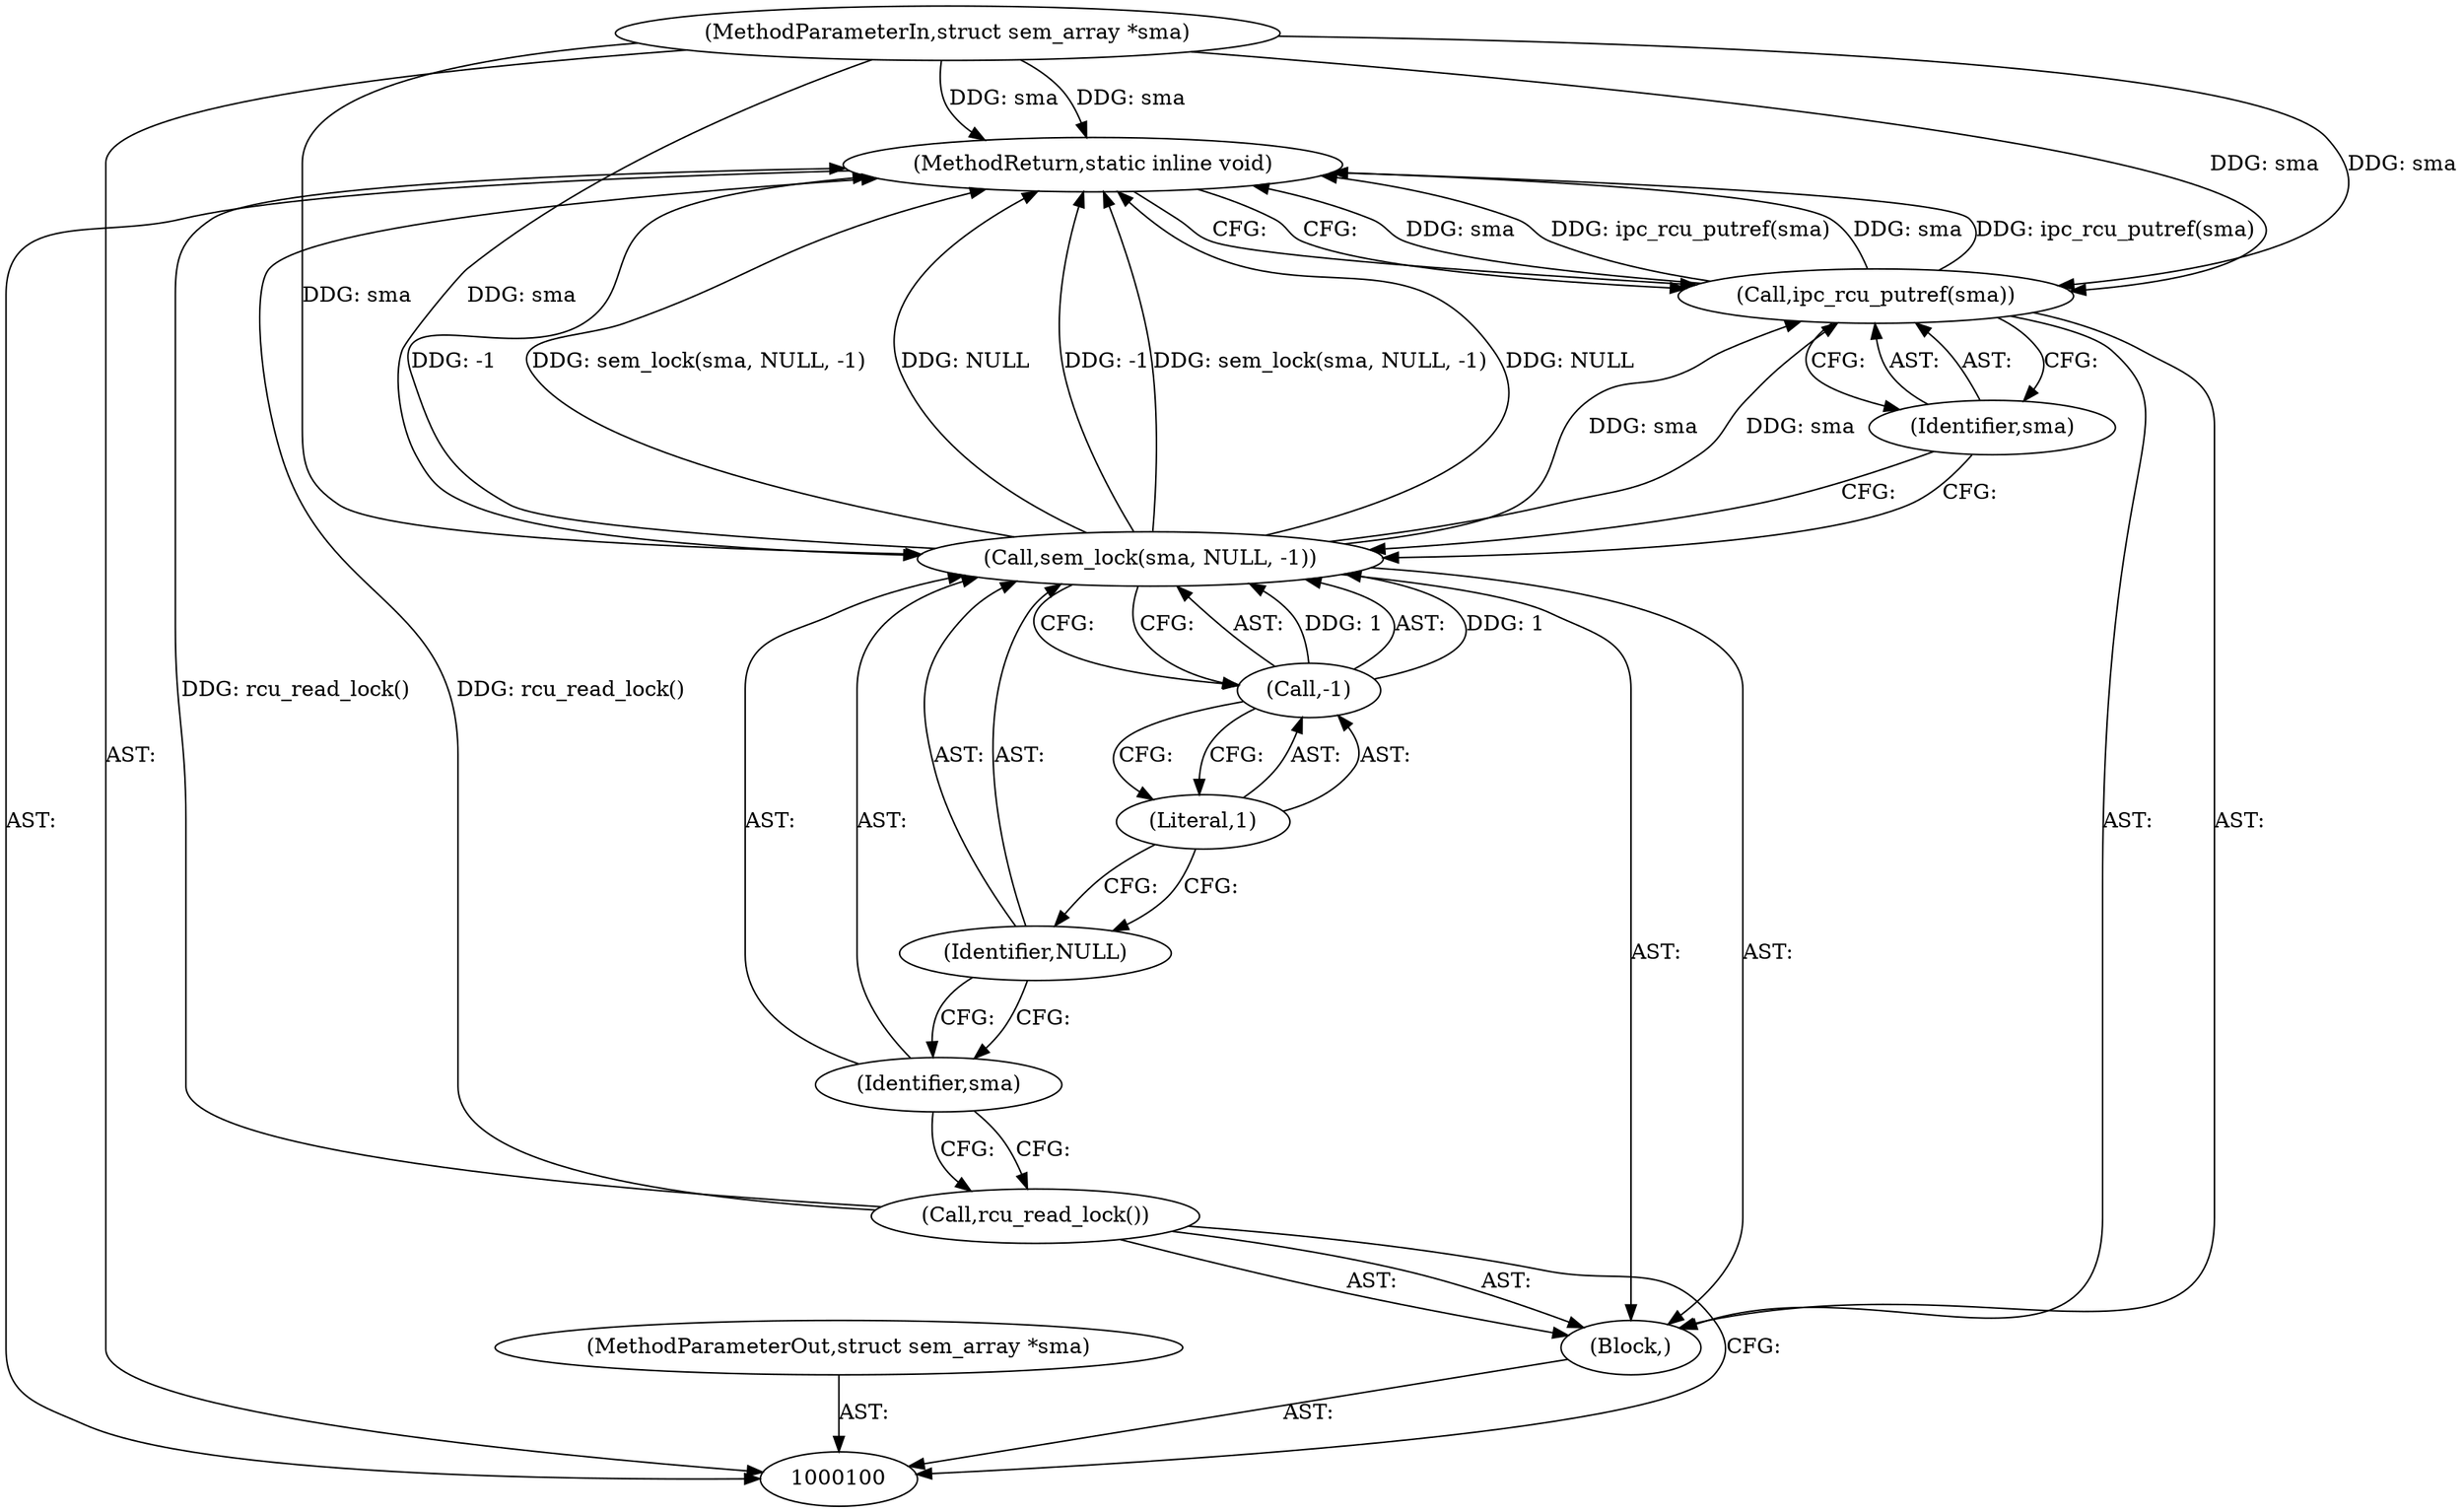 digraph "0_linux_6062a8dc0517bce23e3c2f7d2fea5e22411269a3_7" {
"1000111" [label="(MethodReturn,static inline void)"];
"1000101" [label="(MethodParameterIn,struct sem_array *sma)"];
"1000135" [label="(MethodParameterOut,struct sem_array *sma)"];
"1000102" [label="(Block,)"];
"1000103" [label="(Call,rcu_read_lock())"];
"1000104" [label="(Call,sem_lock(sma, NULL, -1))"];
"1000105" [label="(Identifier,sma)"];
"1000106" [label="(Identifier,NULL)"];
"1000107" [label="(Call,-1)"];
"1000108" [label="(Literal,1)"];
"1000110" [label="(Identifier,sma)"];
"1000109" [label="(Call,ipc_rcu_putref(sma))"];
"1000111" -> "1000100"  [label="AST: "];
"1000111" -> "1000109"  [label="CFG: "];
"1000104" -> "1000111"  [label="DDG: -1"];
"1000104" -> "1000111"  [label="DDG: sem_lock(sma, NULL, -1)"];
"1000104" -> "1000111"  [label="DDG: NULL"];
"1000103" -> "1000111"  [label="DDG: rcu_read_lock()"];
"1000101" -> "1000111"  [label="DDG: sma"];
"1000109" -> "1000111"  [label="DDG: sma"];
"1000109" -> "1000111"  [label="DDG: ipc_rcu_putref(sma)"];
"1000101" -> "1000100"  [label="AST: "];
"1000101" -> "1000111"  [label="DDG: sma"];
"1000101" -> "1000104"  [label="DDG: sma"];
"1000101" -> "1000109"  [label="DDG: sma"];
"1000135" -> "1000100"  [label="AST: "];
"1000102" -> "1000100"  [label="AST: "];
"1000103" -> "1000102"  [label="AST: "];
"1000104" -> "1000102"  [label="AST: "];
"1000109" -> "1000102"  [label="AST: "];
"1000103" -> "1000102"  [label="AST: "];
"1000103" -> "1000100"  [label="CFG: "];
"1000105" -> "1000103"  [label="CFG: "];
"1000103" -> "1000111"  [label="DDG: rcu_read_lock()"];
"1000104" -> "1000102"  [label="AST: "];
"1000104" -> "1000107"  [label="CFG: "];
"1000105" -> "1000104"  [label="AST: "];
"1000106" -> "1000104"  [label="AST: "];
"1000107" -> "1000104"  [label="AST: "];
"1000110" -> "1000104"  [label="CFG: "];
"1000104" -> "1000111"  [label="DDG: -1"];
"1000104" -> "1000111"  [label="DDG: sem_lock(sma, NULL, -1)"];
"1000104" -> "1000111"  [label="DDG: NULL"];
"1000101" -> "1000104"  [label="DDG: sma"];
"1000107" -> "1000104"  [label="DDG: 1"];
"1000104" -> "1000109"  [label="DDG: sma"];
"1000105" -> "1000104"  [label="AST: "];
"1000105" -> "1000103"  [label="CFG: "];
"1000106" -> "1000105"  [label="CFG: "];
"1000106" -> "1000104"  [label="AST: "];
"1000106" -> "1000105"  [label="CFG: "];
"1000108" -> "1000106"  [label="CFG: "];
"1000107" -> "1000104"  [label="AST: "];
"1000107" -> "1000108"  [label="CFG: "];
"1000108" -> "1000107"  [label="AST: "];
"1000104" -> "1000107"  [label="CFG: "];
"1000107" -> "1000104"  [label="DDG: 1"];
"1000108" -> "1000107"  [label="AST: "];
"1000108" -> "1000106"  [label="CFG: "];
"1000107" -> "1000108"  [label="CFG: "];
"1000110" -> "1000109"  [label="AST: "];
"1000110" -> "1000104"  [label="CFG: "];
"1000109" -> "1000110"  [label="CFG: "];
"1000109" -> "1000102"  [label="AST: "];
"1000109" -> "1000110"  [label="CFG: "];
"1000110" -> "1000109"  [label="AST: "];
"1000111" -> "1000109"  [label="CFG: "];
"1000109" -> "1000111"  [label="DDG: sma"];
"1000109" -> "1000111"  [label="DDG: ipc_rcu_putref(sma)"];
"1000104" -> "1000109"  [label="DDG: sma"];
"1000101" -> "1000109"  [label="DDG: sma"];
}
